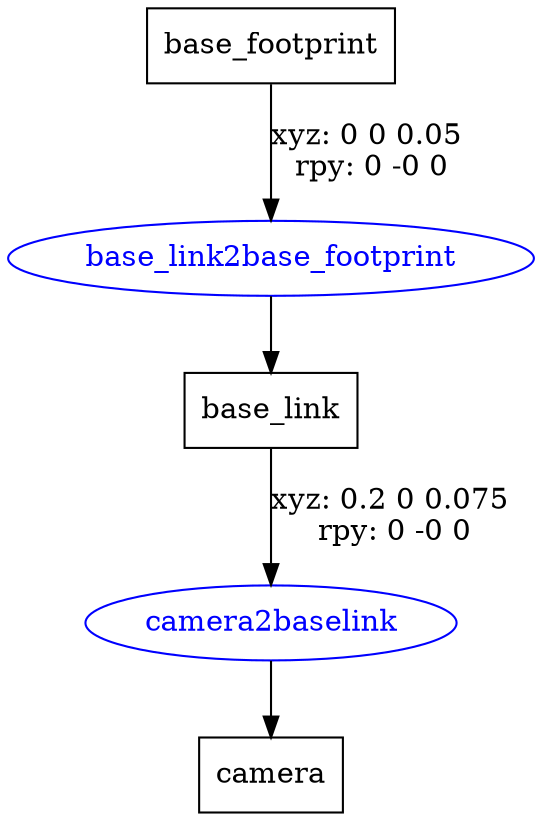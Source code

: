 digraph G {
node [shape=box];
"base_footprint" [label="base_footprint"];
"base_link" [label="base_link"];
"camera" [label="camera"];
node [shape=ellipse, color=blue, fontcolor=blue];
"base_footprint" -> "base_link2base_footprint" [label="xyz: 0 0 0.05 \nrpy: 0 -0 0"]
"base_link2base_footprint" -> "base_link"
"base_link" -> "camera2baselink" [label="xyz: 0.2 0 0.075 \nrpy: 0 -0 0"]
"camera2baselink" -> "camera"
}
